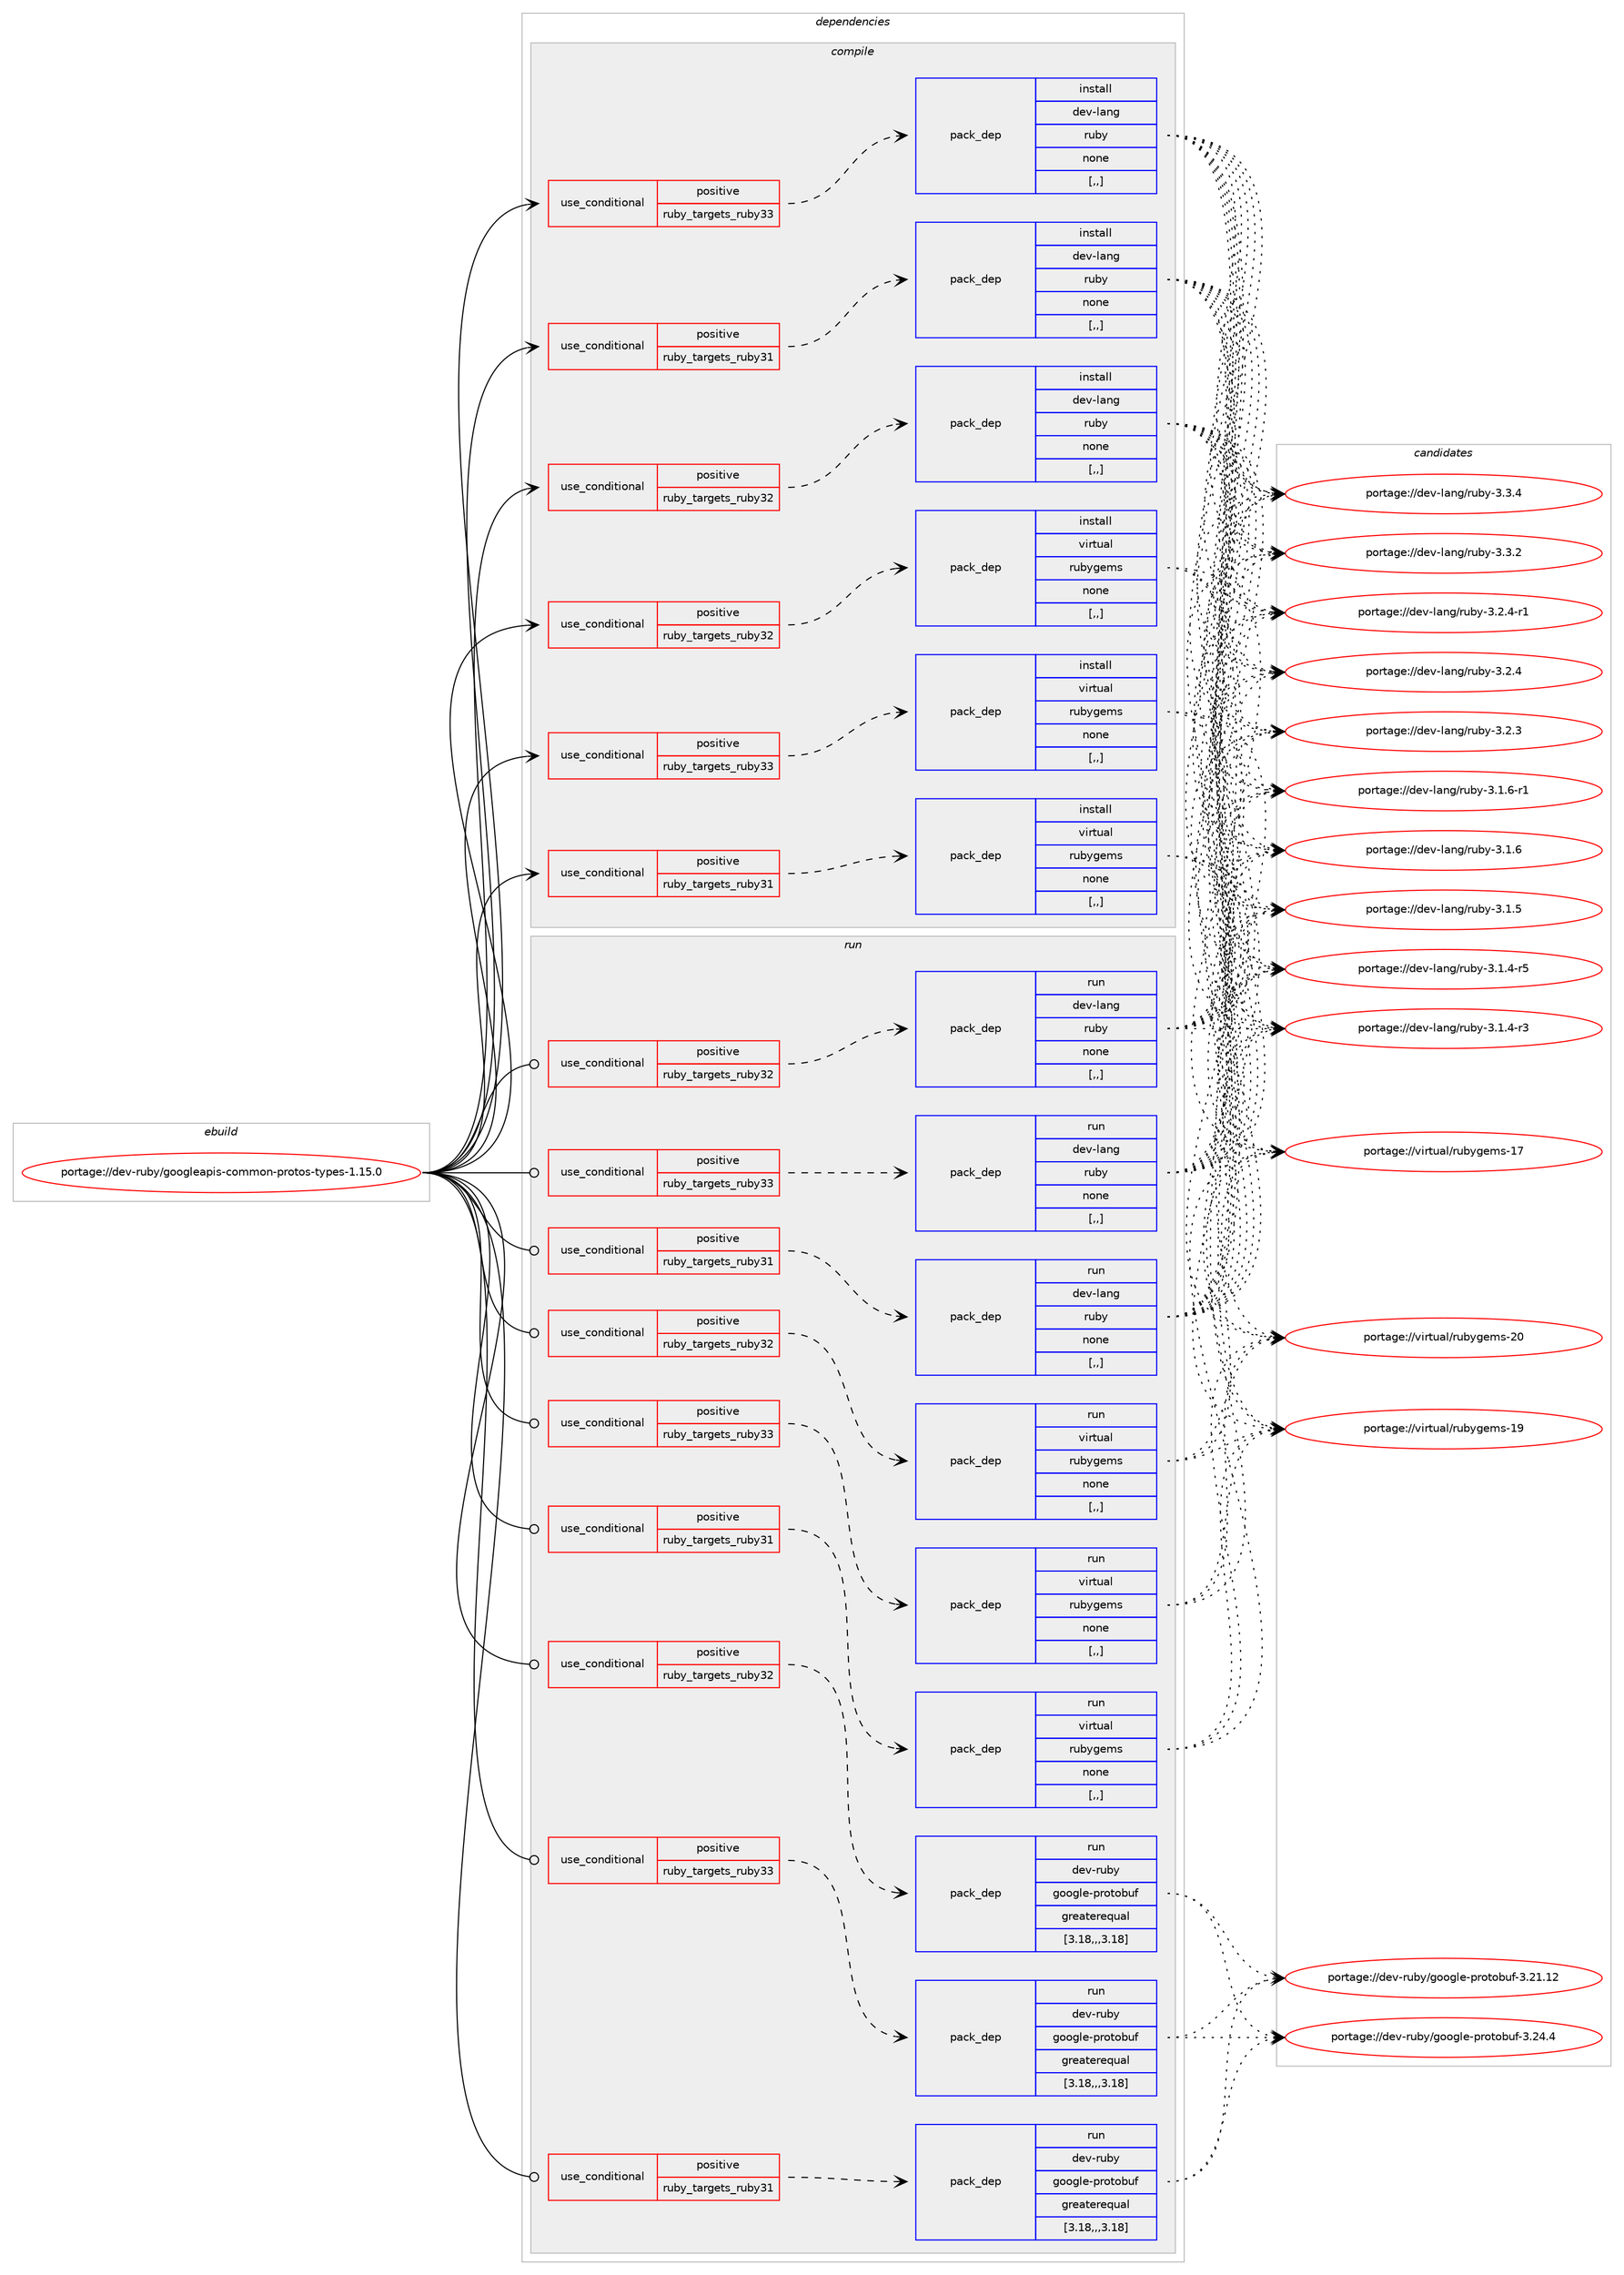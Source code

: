 digraph prolog {

# *************
# Graph options
# *************

newrank=true;
concentrate=true;
compound=true;
graph [rankdir=LR,fontname=Helvetica,fontsize=10,ranksep=1.5];#, ranksep=2.5, nodesep=0.2];
edge  [arrowhead=vee];
node  [fontname=Helvetica,fontsize=10];

# **********
# The ebuild
# **********

subgraph cluster_leftcol {
color=gray;
rank=same;
label=<<i>ebuild</i>>;
id [label="portage://dev-ruby/googleapis-common-protos-types-1.15.0", color=red, width=4, href="../dev-ruby/googleapis-common-protos-types-1.15.0.svg"];
}

# ****************
# The dependencies
# ****************

subgraph cluster_midcol {
color=gray;
label=<<i>dependencies</i>>;
subgraph cluster_compile {
fillcolor="#eeeeee";
style=filled;
label=<<i>compile</i>>;
subgraph cond48141 {
dependency184503 [label=<<TABLE BORDER="0" CELLBORDER="1" CELLSPACING="0" CELLPADDING="4"><TR><TD ROWSPAN="3" CELLPADDING="10">use_conditional</TD></TR><TR><TD>positive</TD></TR><TR><TD>ruby_targets_ruby31</TD></TR></TABLE>>, shape=none, color=red];
subgraph pack135042 {
dependency184504 [label=<<TABLE BORDER="0" CELLBORDER="1" CELLSPACING="0" CELLPADDING="4" WIDTH="220"><TR><TD ROWSPAN="6" CELLPADDING="30">pack_dep</TD></TR><TR><TD WIDTH="110">install</TD></TR><TR><TD>dev-lang</TD></TR><TR><TD>ruby</TD></TR><TR><TD>none</TD></TR><TR><TD>[,,]</TD></TR></TABLE>>, shape=none, color=blue];
}
dependency184503:e -> dependency184504:w [weight=20,style="dashed",arrowhead="vee"];
}
id:e -> dependency184503:w [weight=20,style="solid",arrowhead="vee"];
subgraph cond48142 {
dependency184505 [label=<<TABLE BORDER="0" CELLBORDER="1" CELLSPACING="0" CELLPADDING="4"><TR><TD ROWSPAN="3" CELLPADDING="10">use_conditional</TD></TR><TR><TD>positive</TD></TR><TR><TD>ruby_targets_ruby31</TD></TR></TABLE>>, shape=none, color=red];
subgraph pack135043 {
dependency184506 [label=<<TABLE BORDER="0" CELLBORDER="1" CELLSPACING="0" CELLPADDING="4" WIDTH="220"><TR><TD ROWSPAN="6" CELLPADDING="30">pack_dep</TD></TR><TR><TD WIDTH="110">install</TD></TR><TR><TD>virtual</TD></TR><TR><TD>rubygems</TD></TR><TR><TD>none</TD></TR><TR><TD>[,,]</TD></TR></TABLE>>, shape=none, color=blue];
}
dependency184505:e -> dependency184506:w [weight=20,style="dashed",arrowhead="vee"];
}
id:e -> dependency184505:w [weight=20,style="solid",arrowhead="vee"];
subgraph cond48143 {
dependency184507 [label=<<TABLE BORDER="0" CELLBORDER="1" CELLSPACING="0" CELLPADDING="4"><TR><TD ROWSPAN="3" CELLPADDING="10">use_conditional</TD></TR><TR><TD>positive</TD></TR><TR><TD>ruby_targets_ruby32</TD></TR></TABLE>>, shape=none, color=red];
subgraph pack135044 {
dependency184508 [label=<<TABLE BORDER="0" CELLBORDER="1" CELLSPACING="0" CELLPADDING="4" WIDTH="220"><TR><TD ROWSPAN="6" CELLPADDING="30">pack_dep</TD></TR><TR><TD WIDTH="110">install</TD></TR><TR><TD>dev-lang</TD></TR><TR><TD>ruby</TD></TR><TR><TD>none</TD></TR><TR><TD>[,,]</TD></TR></TABLE>>, shape=none, color=blue];
}
dependency184507:e -> dependency184508:w [weight=20,style="dashed",arrowhead="vee"];
}
id:e -> dependency184507:w [weight=20,style="solid",arrowhead="vee"];
subgraph cond48144 {
dependency184509 [label=<<TABLE BORDER="0" CELLBORDER="1" CELLSPACING="0" CELLPADDING="4"><TR><TD ROWSPAN="3" CELLPADDING="10">use_conditional</TD></TR><TR><TD>positive</TD></TR><TR><TD>ruby_targets_ruby32</TD></TR></TABLE>>, shape=none, color=red];
subgraph pack135045 {
dependency184510 [label=<<TABLE BORDER="0" CELLBORDER="1" CELLSPACING="0" CELLPADDING="4" WIDTH="220"><TR><TD ROWSPAN="6" CELLPADDING="30">pack_dep</TD></TR><TR><TD WIDTH="110">install</TD></TR><TR><TD>virtual</TD></TR><TR><TD>rubygems</TD></TR><TR><TD>none</TD></TR><TR><TD>[,,]</TD></TR></TABLE>>, shape=none, color=blue];
}
dependency184509:e -> dependency184510:w [weight=20,style="dashed",arrowhead="vee"];
}
id:e -> dependency184509:w [weight=20,style="solid",arrowhead="vee"];
subgraph cond48145 {
dependency184511 [label=<<TABLE BORDER="0" CELLBORDER="1" CELLSPACING="0" CELLPADDING="4"><TR><TD ROWSPAN="3" CELLPADDING="10">use_conditional</TD></TR><TR><TD>positive</TD></TR><TR><TD>ruby_targets_ruby33</TD></TR></TABLE>>, shape=none, color=red];
subgraph pack135046 {
dependency184512 [label=<<TABLE BORDER="0" CELLBORDER="1" CELLSPACING="0" CELLPADDING="4" WIDTH="220"><TR><TD ROWSPAN="6" CELLPADDING="30">pack_dep</TD></TR><TR><TD WIDTH="110">install</TD></TR><TR><TD>dev-lang</TD></TR><TR><TD>ruby</TD></TR><TR><TD>none</TD></TR><TR><TD>[,,]</TD></TR></TABLE>>, shape=none, color=blue];
}
dependency184511:e -> dependency184512:w [weight=20,style="dashed",arrowhead="vee"];
}
id:e -> dependency184511:w [weight=20,style="solid",arrowhead="vee"];
subgraph cond48146 {
dependency184513 [label=<<TABLE BORDER="0" CELLBORDER="1" CELLSPACING="0" CELLPADDING="4"><TR><TD ROWSPAN="3" CELLPADDING="10">use_conditional</TD></TR><TR><TD>positive</TD></TR><TR><TD>ruby_targets_ruby33</TD></TR></TABLE>>, shape=none, color=red];
subgraph pack135047 {
dependency184514 [label=<<TABLE BORDER="0" CELLBORDER="1" CELLSPACING="0" CELLPADDING="4" WIDTH="220"><TR><TD ROWSPAN="6" CELLPADDING="30">pack_dep</TD></TR><TR><TD WIDTH="110">install</TD></TR><TR><TD>virtual</TD></TR><TR><TD>rubygems</TD></TR><TR><TD>none</TD></TR><TR><TD>[,,]</TD></TR></TABLE>>, shape=none, color=blue];
}
dependency184513:e -> dependency184514:w [weight=20,style="dashed",arrowhead="vee"];
}
id:e -> dependency184513:w [weight=20,style="solid",arrowhead="vee"];
}
subgraph cluster_compileandrun {
fillcolor="#eeeeee";
style=filled;
label=<<i>compile and run</i>>;
}
subgraph cluster_run {
fillcolor="#eeeeee";
style=filled;
label=<<i>run</i>>;
subgraph cond48147 {
dependency184515 [label=<<TABLE BORDER="0" CELLBORDER="1" CELLSPACING="0" CELLPADDING="4"><TR><TD ROWSPAN="3" CELLPADDING="10">use_conditional</TD></TR><TR><TD>positive</TD></TR><TR><TD>ruby_targets_ruby31</TD></TR></TABLE>>, shape=none, color=red];
subgraph pack135048 {
dependency184516 [label=<<TABLE BORDER="0" CELLBORDER="1" CELLSPACING="0" CELLPADDING="4" WIDTH="220"><TR><TD ROWSPAN="6" CELLPADDING="30">pack_dep</TD></TR><TR><TD WIDTH="110">run</TD></TR><TR><TD>dev-lang</TD></TR><TR><TD>ruby</TD></TR><TR><TD>none</TD></TR><TR><TD>[,,]</TD></TR></TABLE>>, shape=none, color=blue];
}
dependency184515:e -> dependency184516:w [weight=20,style="dashed",arrowhead="vee"];
}
id:e -> dependency184515:w [weight=20,style="solid",arrowhead="odot"];
subgraph cond48148 {
dependency184517 [label=<<TABLE BORDER="0" CELLBORDER="1" CELLSPACING="0" CELLPADDING="4"><TR><TD ROWSPAN="3" CELLPADDING="10">use_conditional</TD></TR><TR><TD>positive</TD></TR><TR><TD>ruby_targets_ruby31</TD></TR></TABLE>>, shape=none, color=red];
subgraph pack135049 {
dependency184518 [label=<<TABLE BORDER="0" CELLBORDER="1" CELLSPACING="0" CELLPADDING="4" WIDTH="220"><TR><TD ROWSPAN="6" CELLPADDING="30">pack_dep</TD></TR><TR><TD WIDTH="110">run</TD></TR><TR><TD>dev-ruby</TD></TR><TR><TD>google-protobuf</TD></TR><TR><TD>greaterequal</TD></TR><TR><TD>[3.18,,,3.18]</TD></TR></TABLE>>, shape=none, color=blue];
}
dependency184517:e -> dependency184518:w [weight=20,style="dashed",arrowhead="vee"];
}
id:e -> dependency184517:w [weight=20,style="solid",arrowhead="odot"];
subgraph cond48149 {
dependency184519 [label=<<TABLE BORDER="0" CELLBORDER="1" CELLSPACING="0" CELLPADDING="4"><TR><TD ROWSPAN="3" CELLPADDING="10">use_conditional</TD></TR><TR><TD>positive</TD></TR><TR><TD>ruby_targets_ruby31</TD></TR></TABLE>>, shape=none, color=red];
subgraph pack135050 {
dependency184520 [label=<<TABLE BORDER="0" CELLBORDER="1" CELLSPACING="0" CELLPADDING="4" WIDTH="220"><TR><TD ROWSPAN="6" CELLPADDING="30">pack_dep</TD></TR><TR><TD WIDTH="110">run</TD></TR><TR><TD>virtual</TD></TR><TR><TD>rubygems</TD></TR><TR><TD>none</TD></TR><TR><TD>[,,]</TD></TR></TABLE>>, shape=none, color=blue];
}
dependency184519:e -> dependency184520:w [weight=20,style="dashed",arrowhead="vee"];
}
id:e -> dependency184519:w [weight=20,style="solid",arrowhead="odot"];
subgraph cond48150 {
dependency184521 [label=<<TABLE BORDER="0" CELLBORDER="1" CELLSPACING="0" CELLPADDING="4"><TR><TD ROWSPAN="3" CELLPADDING="10">use_conditional</TD></TR><TR><TD>positive</TD></TR><TR><TD>ruby_targets_ruby32</TD></TR></TABLE>>, shape=none, color=red];
subgraph pack135051 {
dependency184522 [label=<<TABLE BORDER="0" CELLBORDER="1" CELLSPACING="0" CELLPADDING="4" WIDTH="220"><TR><TD ROWSPAN="6" CELLPADDING="30">pack_dep</TD></TR><TR><TD WIDTH="110">run</TD></TR><TR><TD>dev-lang</TD></TR><TR><TD>ruby</TD></TR><TR><TD>none</TD></TR><TR><TD>[,,]</TD></TR></TABLE>>, shape=none, color=blue];
}
dependency184521:e -> dependency184522:w [weight=20,style="dashed",arrowhead="vee"];
}
id:e -> dependency184521:w [weight=20,style="solid",arrowhead="odot"];
subgraph cond48151 {
dependency184523 [label=<<TABLE BORDER="0" CELLBORDER="1" CELLSPACING="0" CELLPADDING="4"><TR><TD ROWSPAN="3" CELLPADDING="10">use_conditional</TD></TR><TR><TD>positive</TD></TR><TR><TD>ruby_targets_ruby32</TD></TR></TABLE>>, shape=none, color=red];
subgraph pack135052 {
dependency184524 [label=<<TABLE BORDER="0" CELLBORDER="1" CELLSPACING="0" CELLPADDING="4" WIDTH="220"><TR><TD ROWSPAN="6" CELLPADDING="30">pack_dep</TD></TR><TR><TD WIDTH="110">run</TD></TR><TR><TD>dev-ruby</TD></TR><TR><TD>google-protobuf</TD></TR><TR><TD>greaterequal</TD></TR><TR><TD>[3.18,,,3.18]</TD></TR></TABLE>>, shape=none, color=blue];
}
dependency184523:e -> dependency184524:w [weight=20,style="dashed",arrowhead="vee"];
}
id:e -> dependency184523:w [weight=20,style="solid",arrowhead="odot"];
subgraph cond48152 {
dependency184525 [label=<<TABLE BORDER="0" CELLBORDER="1" CELLSPACING="0" CELLPADDING="4"><TR><TD ROWSPAN="3" CELLPADDING="10">use_conditional</TD></TR><TR><TD>positive</TD></TR><TR><TD>ruby_targets_ruby32</TD></TR></TABLE>>, shape=none, color=red];
subgraph pack135053 {
dependency184526 [label=<<TABLE BORDER="0" CELLBORDER="1" CELLSPACING="0" CELLPADDING="4" WIDTH="220"><TR><TD ROWSPAN="6" CELLPADDING="30">pack_dep</TD></TR><TR><TD WIDTH="110">run</TD></TR><TR><TD>virtual</TD></TR><TR><TD>rubygems</TD></TR><TR><TD>none</TD></TR><TR><TD>[,,]</TD></TR></TABLE>>, shape=none, color=blue];
}
dependency184525:e -> dependency184526:w [weight=20,style="dashed",arrowhead="vee"];
}
id:e -> dependency184525:w [weight=20,style="solid",arrowhead="odot"];
subgraph cond48153 {
dependency184527 [label=<<TABLE BORDER="0" CELLBORDER="1" CELLSPACING="0" CELLPADDING="4"><TR><TD ROWSPAN="3" CELLPADDING="10">use_conditional</TD></TR><TR><TD>positive</TD></TR><TR><TD>ruby_targets_ruby33</TD></TR></TABLE>>, shape=none, color=red];
subgraph pack135054 {
dependency184528 [label=<<TABLE BORDER="0" CELLBORDER="1" CELLSPACING="0" CELLPADDING="4" WIDTH="220"><TR><TD ROWSPAN="6" CELLPADDING="30">pack_dep</TD></TR><TR><TD WIDTH="110">run</TD></TR><TR><TD>dev-lang</TD></TR><TR><TD>ruby</TD></TR><TR><TD>none</TD></TR><TR><TD>[,,]</TD></TR></TABLE>>, shape=none, color=blue];
}
dependency184527:e -> dependency184528:w [weight=20,style="dashed",arrowhead="vee"];
}
id:e -> dependency184527:w [weight=20,style="solid",arrowhead="odot"];
subgraph cond48154 {
dependency184529 [label=<<TABLE BORDER="0" CELLBORDER="1" CELLSPACING="0" CELLPADDING="4"><TR><TD ROWSPAN="3" CELLPADDING="10">use_conditional</TD></TR><TR><TD>positive</TD></TR><TR><TD>ruby_targets_ruby33</TD></TR></TABLE>>, shape=none, color=red];
subgraph pack135055 {
dependency184530 [label=<<TABLE BORDER="0" CELLBORDER="1" CELLSPACING="0" CELLPADDING="4" WIDTH="220"><TR><TD ROWSPAN="6" CELLPADDING="30">pack_dep</TD></TR><TR><TD WIDTH="110">run</TD></TR><TR><TD>dev-ruby</TD></TR><TR><TD>google-protobuf</TD></TR><TR><TD>greaterequal</TD></TR><TR><TD>[3.18,,,3.18]</TD></TR></TABLE>>, shape=none, color=blue];
}
dependency184529:e -> dependency184530:w [weight=20,style="dashed",arrowhead="vee"];
}
id:e -> dependency184529:w [weight=20,style="solid",arrowhead="odot"];
subgraph cond48155 {
dependency184531 [label=<<TABLE BORDER="0" CELLBORDER="1" CELLSPACING="0" CELLPADDING="4"><TR><TD ROWSPAN="3" CELLPADDING="10">use_conditional</TD></TR><TR><TD>positive</TD></TR><TR><TD>ruby_targets_ruby33</TD></TR></TABLE>>, shape=none, color=red];
subgraph pack135056 {
dependency184532 [label=<<TABLE BORDER="0" CELLBORDER="1" CELLSPACING="0" CELLPADDING="4" WIDTH="220"><TR><TD ROWSPAN="6" CELLPADDING="30">pack_dep</TD></TR><TR><TD WIDTH="110">run</TD></TR><TR><TD>virtual</TD></TR><TR><TD>rubygems</TD></TR><TR><TD>none</TD></TR><TR><TD>[,,]</TD></TR></TABLE>>, shape=none, color=blue];
}
dependency184531:e -> dependency184532:w [weight=20,style="dashed",arrowhead="vee"];
}
id:e -> dependency184531:w [weight=20,style="solid",arrowhead="odot"];
}
}

# **************
# The candidates
# **************

subgraph cluster_choices {
rank=same;
color=gray;
label=<<i>candidates</i>>;

subgraph choice135042 {
color=black;
nodesep=1;
choice10010111845108971101034711411798121455146514652 [label="portage://dev-lang/ruby-3.3.4", color=red, width=4,href="../dev-lang/ruby-3.3.4.svg"];
choice10010111845108971101034711411798121455146514650 [label="portage://dev-lang/ruby-3.3.2", color=red, width=4,href="../dev-lang/ruby-3.3.2.svg"];
choice100101118451089711010347114117981214551465046524511449 [label="portage://dev-lang/ruby-3.2.4-r1", color=red, width=4,href="../dev-lang/ruby-3.2.4-r1.svg"];
choice10010111845108971101034711411798121455146504652 [label="portage://dev-lang/ruby-3.2.4", color=red, width=4,href="../dev-lang/ruby-3.2.4.svg"];
choice10010111845108971101034711411798121455146504651 [label="portage://dev-lang/ruby-3.2.3", color=red, width=4,href="../dev-lang/ruby-3.2.3.svg"];
choice100101118451089711010347114117981214551464946544511449 [label="portage://dev-lang/ruby-3.1.6-r1", color=red, width=4,href="../dev-lang/ruby-3.1.6-r1.svg"];
choice10010111845108971101034711411798121455146494654 [label="portage://dev-lang/ruby-3.1.6", color=red, width=4,href="../dev-lang/ruby-3.1.6.svg"];
choice10010111845108971101034711411798121455146494653 [label="portage://dev-lang/ruby-3.1.5", color=red, width=4,href="../dev-lang/ruby-3.1.5.svg"];
choice100101118451089711010347114117981214551464946524511453 [label="portage://dev-lang/ruby-3.1.4-r5", color=red, width=4,href="../dev-lang/ruby-3.1.4-r5.svg"];
choice100101118451089711010347114117981214551464946524511451 [label="portage://dev-lang/ruby-3.1.4-r3", color=red, width=4,href="../dev-lang/ruby-3.1.4-r3.svg"];
dependency184504:e -> choice10010111845108971101034711411798121455146514652:w [style=dotted,weight="100"];
dependency184504:e -> choice10010111845108971101034711411798121455146514650:w [style=dotted,weight="100"];
dependency184504:e -> choice100101118451089711010347114117981214551465046524511449:w [style=dotted,weight="100"];
dependency184504:e -> choice10010111845108971101034711411798121455146504652:w [style=dotted,weight="100"];
dependency184504:e -> choice10010111845108971101034711411798121455146504651:w [style=dotted,weight="100"];
dependency184504:e -> choice100101118451089711010347114117981214551464946544511449:w [style=dotted,weight="100"];
dependency184504:e -> choice10010111845108971101034711411798121455146494654:w [style=dotted,weight="100"];
dependency184504:e -> choice10010111845108971101034711411798121455146494653:w [style=dotted,weight="100"];
dependency184504:e -> choice100101118451089711010347114117981214551464946524511453:w [style=dotted,weight="100"];
dependency184504:e -> choice100101118451089711010347114117981214551464946524511451:w [style=dotted,weight="100"];
}
subgraph choice135043 {
color=black;
nodesep=1;
choice118105114116117971084711411798121103101109115455048 [label="portage://virtual/rubygems-20", color=red, width=4,href="../virtual/rubygems-20.svg"];
choice118105114116117971084711411798121103101109115454957 [label="portage://virtual/rubygems-19", color=red, width=4,href="../virtual/rubygems-19.svg"];
choice118105114116117971084711411798121103101109115454955 [label="portage://virtual/rubygems-17", color=red, width=4,href="../virtual/rubygems-17.svg"];
dependency184506:e -> choice118105114116117971084711411798121103101109115455048:w [style=dotted,weight="100"];
dependency184506:e -> choice118105114116117971084711411798121103101109115454957:w [style=dotted,weight="100"];
dependency184506:e -> choice118105114116117971084711411798121103101109115454955:w [style=dotted,weight="100"];
}
subgraph choice135044 {
color=black;
nodesep=1;
choice10010111845108971101034711411798121455146514652 [label="portage://dev-lang/ruby-3.3.4", color=red, width=4,href="../dev-lang/ruby-3.3.4.svg"];
choice10010111845108971101034711411798121455146514650 [label="portage://dev-lang/ruby-3.3.2", color=red, width=4,href="../dev-lang/ruby-3.3.2.svg"];
choice100101118451089711010347114117981214551465046524511449 [label="portage://dev-lang/ruby-3.2.4-r1", color=red, width=4,href="../dev-lang/ruby-3.2.4-r1.svg"];
choice10010111845108971101034711411798121455146504652 [label="portage://dev-lang/ruby-3.2.4", color=red, width=4,href="../dev-lang/ruby-3.2.4.svg"];
choice10010111845108971101034711411798121455146504651 [label="portage://dev-lang/ruby-3.2.3", color=red, width=4,href="../dev-lang/ruby-3.2.3.svg"];
choice100101118451089711010347114117981214551464946544511449 [label="portage://dev-lang/ruby-3.1.6-r1", color=red, width=4,href="../dev-lang/ruby-3.1.6-r1.svg"];
choice10010111845108971101034711411798121455146494654 [label="portage://dev-lang/ruby-3.1.6", color=red, width=4,href="../dev-lang/ruby-3.1.6.svg"];
choice10010111845108971101034711411798121455146494653 [label="portage://dev-lang/ruby-3.1.5", color=red, width=4,href="../dev-lang/ruby-3.1.5.svg"];
choice100101118451089711010347114117981214551464946524511453 [label="portage://dev-lang/ruby-3.1.4-r5", color=red, width=4,href="../dev-lang/ruby-3.1.4-r5.svg"];
choice100101118451089711010347114117981214551464946524511451 [label="portage://dev-lang/ruby-3.1.4-r3", color=red, width=4,href="../dev-lang/ruby-3.1.4-r3.svg"];
dependency184508:e -> choice10010111845108971101034711411798121455146514652:w [style=dotted,weight="100"];
dependency184508:e -> choice10010111845108971101034711411798121455146514650:w [style=dotted,weight="100"];
dependency184508:e -> choice100101118451089711010347114117981214551465046524511449:w [style=dotted,weight="100"];
dependency184508:e -> choice10010111845108971101034711411798121455146504652:w [style=dotted,weight="100"];
dependency184508:e -> choice10010111845108971101034711411798121455146504651:w [style=dotted,weight="100"];
dependency184508:e -> choice100101118451089711010347114117981214551464946544511449:w [style=dotted,weight="100"];
dependency184508:e -> choice10010111845108971101034711411798121455146494654:w [style=dotted,weight="100"];
dependency184508:e -> choice10010111845108971101034711411798121455146494653:w [style=dotted,weight="100"];
dependency184508:e -> choice100101118451089711010347114117981214551464946524511453:w [style=dotted,weight="100"];
dependency184508:e -> choice100101118451089711010347114117981214551464946524511451:w [style=dotted,weight="100"];
}
subgraph choice135045 {
color=black;
nodesep=1;
choice118105114116117971084711411798121103101109115455048 [label="portage://virtual/rubygems-20", color=red, width=4,href="../virtual/rubygems-20.svg"];
choice118105114116117971084711411798121103101109115454957 [label="portage://virtual/rubygems-19", color=red, width=4,href="../virtual/rubygems-19.svg"];
choice118105114116117971084711411798121103101109115454955 [label="portage://virtual/rubygems-17", color=red, width=4,href="../virtual/rubygems-17.svg"];
dependency184510:e -> choice118105114116117971084711411798121103101109115455048:w [style=dotted,weight="100"];
dependency184510:e -> choice118105114116117971084711411798121103101109115454957:w [style=dotted,weight="100"];
dependency184510:e -> choice118105114116117971084711411798121103101109115454955:w [style=dotted,weight="100"];
}
subgraph choice135046 {
color=black;
nodesep=1;
choice10010111845108971101034711411798121455146514652 [label="portage://dev-lang/ruby-3.3.4", color=red, width=4,href="../dev-lang/ruby-3.3.4.svg"];
choice10010111845108971101034711411798121455146514650 [label="portage://dev-lang/ruby-3.3.2", color=red, width=4,href="../dev-lang/ruby-3.3.2.svg"];
choice100101118451089711010347114117981214551465046524511449 [label="portage://dev-lang/ruby-3.2.4-r1", color=red, width=4,href="../dev-lang/ruby-3.2.4-r1.svg"];
choice10010111845108971101034711411798121455146504652 [label="portage://dev-lang/ruby-3.2.4", color=red, width=4,href="../dev-lang/ruby-3.2.4.svg"];
choice10010111845108971101034711411798121455146504651 [label="portage://dev-lang/ruby-3.2.3", color=red, width=4,href="../dev-lang/ruby-3.2.3.svg"];
choice100101118451089711010347114117981214551464946544511449 [label="portage://dev-lang/ruby-3.1.6-r1", color=red, width=4,href="../dev-lang/ruby-3.1.6-r1.svg"];
choice10010111845108971101034711411798121455146494654 [label="portage://dev-lang/ruby-3.1.6", color=red, width=4,href="../dev-lang/ruby-3.1.6.svg"];
choice10010111845108971101034711411798121455146494653 [label="portage://dev-lang/ruby-3.1.5", color=red, width=4,href="../dev-lang/ruby-3.1.5.svg"];
choice100101118451089711010347114117981214551464946524511453 [label="portage://dev-lang/ruby-3.1.4-r5", color=red, width=4,href="../dev-lang/ruby-3.1.4-r5.svg"];
choice100101118451089711010347114117981214551464946524511451 [label="portage://dev-lang/ruby-3.1.4-r3", color=red, width=4,href="../dev-lang/ruby-3.1.4-r3.svg"];
dependency184512:e -> choice10010111845108971101034711411798121455146514652:w [style=dotted,weight="100"];
dependency184512:e -> choice10010111845108971101034711411798121455146514650:w [style=dotted,weight="100"];
dependency184512:e -> choice100101118451089711010347114117981214551465046524511449:w [style=dotted,weight="100"];
dependency184512:e -> choice10010111845108971101034711411798121455146504652:w [style=dotted,weight="100"];
dependency184512:e -> choice10010111845108971101034711411798121455146504651:w [style=dotted,weight="100"];
dependency184512:e -> choice100101118451089711010347114117981214551464946544511449:w [style=dotted,weight="100"];
dependency184512:e -> choice10010111845108971101034711411798121455146494654:w [style=dotted,weight="100"];
dependency184512:e -> choice10010111845108971101034711411798121455146494653:w [style=dotted,weight="100"];
dependency184512:e -> choice100101118451089711010347114117981214551464946524511453:w [style=dotted,weight="100"];
dependency184512:e -> choice100101118451089711010347114117981214551464946524511451:w [style=dotted,weight="100"];
}
subgraph choice135047 {
color=black;
nodesep=1;
choice118105114116117971084711411798121103101109115455048 [label="portage://virtual/rubygems-20", color=red, width=4,href="../virtual/rubygems-20.svg"];
choice118105114116117971084711411798121103101109115454957 [label="portage://virtual/rubygems-19", color=red, width=4,href="../virtual/rubygems-19.svg"];
choice118105114116117971084711411798121103101109115454955 [label="portage://virtual/rubygems-17", color=red, width=4,href="../virtual/rubygems-17.svg"];
dependency184514:e -> choice118105114116117971084711411798121103101109115455048:w [style=dotted,weight="100"];
dependency184514:e -> choice118105114116117971084711411798121103101109115454957:w [style=dotted,weight="100"];
dependency184514:e -> choice118105114116117971084711411798121103101109115454955:w [style=dotted,weight="100"];
}
subgraph choice135048 {
color=black;
nodesep=1;
choice10010111845108971101034711411798121455146514652 [label="portage://dev-lang/ruby-3.3.4", color=red, width=4,href="../dev-lang/ruby-3.3.4.svg"];
choice10010111845108971101034711411798121455146514650 [label="portage://dev-lang/ruby-3.3.2", color=red, width=4,href="../dev-lang/ruby-3.3.2.svg"];
choice100101118451089711010347114117981214551465046524511449 [label="portage://dev-lang/ruby-3.2.4-r1", color=red, width=4,href="../dev-lang/ruby-3.2.4-r1.svg"];
choice10010111845108971101034711411798121455146504652 [label="portage://dev-lang/ruby-3.2.4", color=red, width=4,href="../dev-lang/ruby-3.2.4.svg"];
choice10010111845108971101034711411798121455146504651 [label="portage://dev-lang/ruby-3.2.3", color=red, width=4,href="../dev-lang/ruby-3.2.3.svg"];
choice100101118451089711010347114117981214551464946544511449 [label="portage://dev-lang/ruby-3.1.6-r1", color=red, width=4,href="../dev-lang/ruby-3.1.6-r1.svg"];
choice10010111845108971101034711411798121455146494654 [label="portage://dev-lang/ruby-3.1.6", color=red, width=4,href="../dev-lang/ruby-3.1.6.svg"];
choice10010111845108971101034711411798121455146494653 [label="portage://dev-lang/ruby-3.1.5", color=red, width=4,href="../dev-lang/ruby-3.1.5.svg"];
choice100101118451089711010347114117981214551464946524511453 [label="portage://dev-lang/ruby-3.1.4-r5", color=red, width=4,href="../dev-lang/ruby-3.1.4-r5.svg"];
choice100101118451089711010347114117981214551464946524511451 [label="portage://dev-lang/ruby-3.1.4-r3", color=red, width=4,href="../dev-lang/ruby-3.1.4-r3.svg"];
dependency184516:e -> choice10010111845108971101034711411798121455146514652:w [style=dotted,weight="100"];
dependency184516:e -> choice10010111845108971101034711411798121455146514650:w [style=dotted,weight="100"];
dependency184516:e -> choice100101118451089711010347114117981214551465046524511449:w [style=dotted,weight="100"];
dependency184516:e -> choice10010111845108971101034711411798121455146504652:w [style=dotted,weight="100"];
dependency184516:e -> choice10010111845108971101034711411798121455146504651:w [style=dotted,weight="100"];
dependency184516:e -> choice100101118451089711010347114117981214551464946544511449:w [style=dotted,weight="100"];
dependency184516:e -> choice10010111845108971101034711411798121455146494654:w [style=dotted,weight="100"];
dependency184516:e -> choice10010111845108971101034711411798121455146494653:w [style=dotted,weight="100"];
dependency184516:e -> choice100101118451089711010347114117981214551464946524511453:w [style=dotted,weight="100"];
dependency184516:e -> choice100101118451089711010347114117981214551464946524511451:w [style=dotted,weight="100"];
}
subgraph choice135049 {
color=black;
nodesep=1;
choice100101118451141179812147103111111103108101451121141111161119811710245514650524652 [label="portage://dev-ruby/google-protobuf-3.24.4", color=red, width=4,href="../dev-ruby/google-protobuf-3.24.4.svg"];
choice10010111845114117981214710311111110310810145112114111116111981171024551465049464950 [label="portage://dev-ruby/google-protobuf-3.21.12", color=red, width=4,href="../dev-ruby/google-protobuf-3.21.12.svg"];
dependency184518:e -> choice100101118451141179812147103111111103108101451121141111161119811710245514650524652:w [style=dotted,weight="100"];
dependency184518:e -> choice10010111845114117981214710311111110310810145112114111116111981171024551465049464950:w [style=dotted,weight="100"];
}
subgraph choice135050 {
color=black;
nodesep=1;
choice118105114116117971084711411798121103101109115455048 [label="portage://virtual/rubygems-20", color=red, width=4,href="../virtual/rubygems-20.svg"];
choice118105114116117971084711411798121103101109115454957 [label="portage://virtual/rubygems-19", color=red, width=4,href="../virtual/rubygems-19.svg"];
choice118105114116117971084711411798121103101109115454955 [label="portage://virtual/rubygems-17", color=red, width=4,href="../virtual/rubygems-17.svg"];
dependency184520:e -> choice118105114116117971084711411798121103101109115455048:w [style=dotted,weight="100"];
dependency184520:e -> choice118105114116117971084711411798121103101109115454957:w [style=dotted,weight="100"];
dependency184520:e -> choice118105114116117971084711411798121103101109115454955:w [style=dotted,weight="100"];
}
subgraph choice135051 {
color=black;
nodesep=1;
choice10010111845108971101034711411798121455146514652 [label="portage://dev-lang/ruby-3.3.4", color=red, width=4,href="../dev-lang/ruby-3.3.4.svg"];
choice10010111845108971101034711411798121455146514650 [label="portage://dev-lang/ruby-3.3.2", color=red, width=4,href="../dev-lang/ruby-3.3.2.svg"];
choice100101118451089711010347114117981214551465046524511449 [label="portage://dev-lang/ruby-3.2.4-r1", color=red, width=4,href="../dev-lang/ruby-3.2.4-r1.svg"];
choice10010111845108971101034711411798121455146504652 [label="portage://dev-lang/ruby-3.2.4", color=red, width=4,href="../dev-lang/ruby-3.2.4.svg"];
choice10010111845108971101034711411798121455146504651 [label="portage://dev-lang/ruby-3.2.3", color=red, width=4,href="../dev-lang/ruby-3.2.3.svg"];
choice100101118451089711010347114117981214551464946544511449 [label="portage://dev-lang/ruby-3.1.6-r1", color=red, width=4,href="../dev-lang/ruby-3.1.6-r1.svg"];
choice10010111845108971101034711411798121455146494654 [label="portage://dev-lang/ruby-3.1.6", color=red, width=4,href="../dev-lang/ruby-3.1.6.svg"];
choice10010111845108971101034711411798121455146494653 [label="portage://dev-lang/ruby-3.1.5", color=red, width=4,href="../dev-lang/ruby-3.1.5.svg"];
choice100101118451089711010347114117981214551464946524511453 [label="portage://dev-lang/ruby-3.1.4-r5", color=red, width=4,href="../dev-lang/ruby-3.1.4-r5.svg"];
choice100101118451089711010347114117981214551464946524511451 [label="portage://dev-lang/ruby-3.1.4-r3", color=red, width=4,href="../dev-lang/ruby-3.1.4-r3.svg"];
dependency184522:e -> choice10010111845108971101034711411798121455146514652:w [style=dotted,weight="100"];
dependency184522:e -> choice10010111845108971101034711411798121455146514650:w [style=dotted,weight="100"];
dependency184522:e -> choice100101118451089711010347114117981214551465046524511449:w [style=dotted,weight="100"];
dependency184522:e -> choice10010111845108971101034711411798121455146504652:w [style=dotted,weight="100"];
dependency184522:e -> choice10010111845108971101034711411798121455146504651:w [style=dotted,weight="100"];
dependency184522:e -> choice100101118451089711010347114117981214551464946544511449:w [style=dotted,weight="100"];
dependency184522:e -> choice10010111845108971101034711411798121455146494654:w [style=dotted,weight="100"];
dependency184522:e -> choice10010111845108971101034711411798121455146494653:w [style=dotted,weight="100"];
dependency184522:e -> choice100101118451089711010347114117981214551464946524511453:w [style=dotted,weight="100"];
dependency184522:e -> choice100101118451089711010347114117981214551464946524511451:w [style=dotted,weight="100"];
}
subgraph choice135052 {
color=black;
nodesep=1;
choice100101118451141179812147103111111103108101451121141111161119811710245514650524652 [label="portage://dev-ruby/google-protobuf-3.24.4", color=red, width=4,href="../dev-ruby/google-protobuf-3.24.4.svg"];
choice10010111845114117981214710311111110310810145112114111116111981171024551465049464950 [label="portage://dev-ruby/google-protobuf-3.21.12", color=red, width=4,href="../dev-ruby/google-protobuf-3.21.12.svg"];
dependency184524:e -> choice100101118451141179812147103111111103108101451121141111161119811710245514650524652:w [style=dotted,weight="100"];
dependency184524:e -> choice10010111845114117981214710311111110310810145112114111116111981171024551465049464950:w [style=dotted,weight="100"];
}
subgraph choice135053 {
color=black;
nodesep=1;
choice118105114116117971084711411798121103101109115455048 [label="portage://virtual/rubygems-20", color=red, width=4,href="../virtual/rubygems-20.svg"];
choice118105114116117971084711411798121103101109115454957 [label="portage://virtual/rubygems-19", color=red, width=4,href="../virtual/rubygems-19.svg"];
choice118105114116117971084711411798121103101109115454955 [label="portage://virtual/rubygems-17", color=red, width=4,href="../virtual/rubygems-17.svg"];
dependency184526:e -> choice118105114116117971084711411798121103101109115455048:w [style=dotted,weight="100"];
dependency184526:e -> choice118105114116117971084711411798121103101109115454957:w [style=dotted,weight="100"];
dependency184526:e -> choice118105114116117971084711411798121103101109115454955:w [style=dotted,weight="100"];
}
subgraph choice135054 {
color=black;
nodesep=1;
choice10010111845108971101034711411798121455146514652 [label="portage://dev-lang/ruby-3.3.4", color=red, width=4,href="../dev-lang/ruby-3.3.4.svg"];
choice10010111845108971101034711411798121455146514650 [label="portage://dev-lang/ruby-3.3.2", color=red, width=4,href="../dev-lang/ruby-3.3.2.svg"];
choice100101118451089711010347114117981214551465046524511449 [label="portage://dev-lang/ruby-3.2.4-r1", color=red, width=4,href="../dev-lang/ruby-3.2.4-r1.svg"];
choice10010111845108971101034711411798121455146504652 [label="portage://dev-lang/ruby-3.2.4", color=red, width=4,href="../dev-lang/ruby-3.2.4.svg"];
choice10010111845108971101034711411798121455146504651 [label="portage://dev-lang/ruby-3.2.3", color=red, width=4,href="../dev-lang/ruby-3.2.3.svg"];
choice100101118451089711010347114117981214551464946544511449 [label="portage://dev-lang/ruby-3.1.6-r1", color=red, width=4,href="../dev-lang/ruby-3.1.6-r1.svg"];
choice10010111845108971101034711411798121455146494654 [label="portage://dev-lang/ruby-3.1.6", color=red, width=4,href="../dev-lang/ruby-3.1.6.svg"];
choice10010111845108971101034711411798121455146494653 [label="portage://dev-lang/ruby-3.1.5", color=red, width=4,href="../dev-lang/ruby-3.1.5.svg"];
choice100101118451089711010347114117981214551464946524511453 [label="portage://dev-lang/ruby-3.1.4-r5", color=red, width=4,href="../dev-lang/ruby-3.1.4-r5.svg"];
choice100101118451089711010347114117981214551464946524511451 [label="portage://dev-lang/ruby-3.1.4-r3", color=red, width=4,href="../dev-lang/ruby-3.1.4-r3.svg"];
dependency184528:e -> choice10010111845108971101034711411798121455146514652:w [style=dotted,weight="100"];
dependency184528:e -> choice10010111845108971101034711411798121455146514650:w [style=dotted,weight="100"];
dependency184528:e -> choice100101118451089711010347114117981214551465046524511449:w [style=dotted,weight="100"];
dependency184528:e -> choice10010111845108971101034711411798121455146504652:w [style=dotted,weight="100"];
dependency184528:e -> choice10010111845108971101034711411798121455146504651:w [style=dotted,weight="100"];
dependency184528:e -> choice100101118451089711010347114117981214551464946544511449:w [style=dotted,weight="100"];
dependency184528:e -> choice10010111845108971101034711411798121455146494654:w [style=dotted,weight="100"];
dependency184528:e -> choice10010111845108971101034711411798121455146494653:w [style=dotted,weight="100"];
dependency184528:e -> choice100101118451089711010347114117981214551464946524511453:w [style=dotted,weight="100"];
dependency184528:e -> choice100101118451089711010347114117981214551464946524511451:w [style=dotted,weight="100"];
}
subgraph choice135055 {
color=black;
nodesep=1;
choice100101118451141179812147103111111103108101451121141111161119811710245514650524652 [label="portage://dev-ruby/google-protobuf-3.24.4", color=red, width=4,href="../dev-ruby/google-protobuf-3.24.4.svg"];
choice10010111845114117981214710311111110310810145112114111116111981171024551465049464950 [label="portage://dev-ruby/google-protobuf-3.21.12", color=red, width=4,href="../dev-ruby/google-protobuf-3.21.12.svg"];
dependency184530:e -> choice100101118451141179812147103111111103108101451121141111161119811710245514650524652:w [style=dotted,weight="100"];
dependency184530:e -> choice10010111845114117981214710311111110310810145112114111116111981171024551465049464950:w [style=dotted,weight="100"];
}
subgraph choice135056 {
color=black;
nodesep=1;
choice118105114116117971084711411798121103101109115455048 [label="portage://virtual/rubygems-20", color=red, width=4,href="../virtual/rubygems-20.svg"];
choice118105114116117971084711411798121103101109115454957 [label="portage://virtual/rubygems-19", color=red, width=4,href="../virtual/rubygems-19.svg"];
choice118105114116117971084711411798121103101109115454955 [label="portage://virtual/rubygems-17", color=red, width=4,href="../virtual/rubygems-17.svg"];
dependency184532:e -> choice118105114116117971084711411798121103101109115455048:w [style=dotted,weight="100"];
dependency184532:e -> choice118105114116117971084711411798121103101109115454957:w [style=dotted,weight="100"];
dependency184532:e -> choice118105114116117971084711411798121103101109115454955:w [style=dotted,weight="100"];
}
}

}
